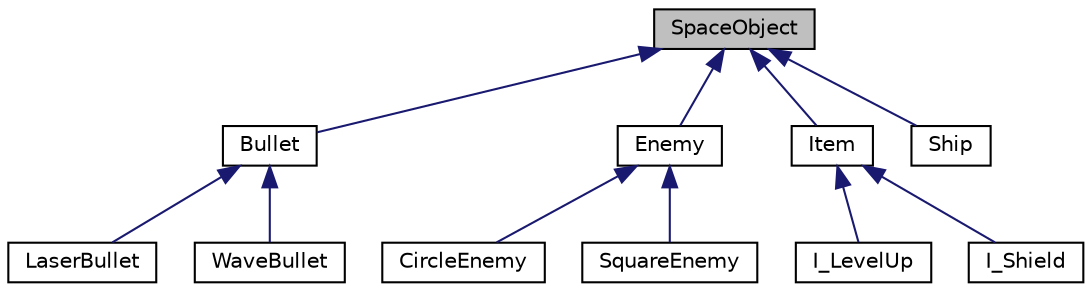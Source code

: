 digraph "SpaceObject"
{
  edge [fontname="Helvetica",fontsize="10",labelfontname="Helvetica",labelfontsize="10"];
  node [fontname="Helvetica",fontsize="10",shape=record];
  Node0 [label="SpaceObject",height=0.2,width=0.4,color="black", fillcolor="grey75", style="filled", fontcolor="black"];
  Node0 -> Node1 [dir="back",color="midnightblue",fontsize="10",style="solid",fontname="Helvetica"];
  Node1 [label="Bullet",height=0.2,width=0.4,color="black", fillcolor="white", style="filled",URL="$class_bullet.html"];
  Node1 -> Node2 [dir="back",color="midnightblue",fontsize="10",style="solid",fontname="Helvetica"];
  Node2 [label="LaserBullet",height=0.2,width=0.4,color="black", fillcolor="white", style="filled",URL="$class_laser_bullet.html"];
  Node1 -> Node3 [dir="back",color="midnightblue",fontsize="10",style="solid",fontname="Helvetica"];
  Node3 [label="WaveBullet",height=0.2,width=0.4,color="black", fillcolor="white", style="filled",URL="$class_wave_bullet.html"];
  Node0 -> Node4 [dir="back",color="midnightblue",fontsize="10",style="solid",fontname="Helvetica"];
  Node4 [label="Enemy",height=0.2,width=0.4,color="black", fillcolor="white", style="filled",URL="$class_enemy.html"];
  Node4 -> Node5 [dir="back",color="midnightblue",fontsize="10",style="solid",fontname="Helvetica"];
  Node5 [label="CircleEnemy",height=0.2,width=0.4,color="black", fillcolor="white", style="filled",URL="$class_circle_enemy.html"];
  Node4 -> Node6 [dir="back",color="midnightblue",fontsize="10",style="solid",fontname="Helvetica"];
  Node6 [label="SquareEnemy",height=0.2,width=0.4,color="black", fillcolor="white", style="filled",URL="$class_square_enemy.html"];
  Node0 -> Node7 [dir="back",color="midnightblue",fontsize="10",style="solid",fontname="Helvetica"];
  Node7 [label="Item",height=0.2,width=0.4,color="black", fillcolor="white", style="filled",URL="$class_item.html"];
  Node7 -> Node8 [dir="back",color="midnightblue",fontsize="10",style="solid",fontname="Helvetica"];
  Node8 [label="I_LevelUp",height=0.2,width=0.4,color="black", fillcolor="white", style="filled",URL="$class_i___level_up.html"];
  Node7 -> Node9 [dir="back",color="midnightblue",fontsize="10",style="solid",fontname="Helvetica"];
  Node9 [label="I_Shield",height=0.2,width=0.4,color="black", fillcolor="white", style="filled",URL="$class_i___shield.html"];
  Node0 -> Node10 [dir="back",color="midnightblue",fontsize="10",style="solid",fontname="Helvetica"];
  Node10 [label="Ship",height=0.2,width=0.4,color="black", fillcolor="white", style="filled",URL="$class_ship.html"];
}

